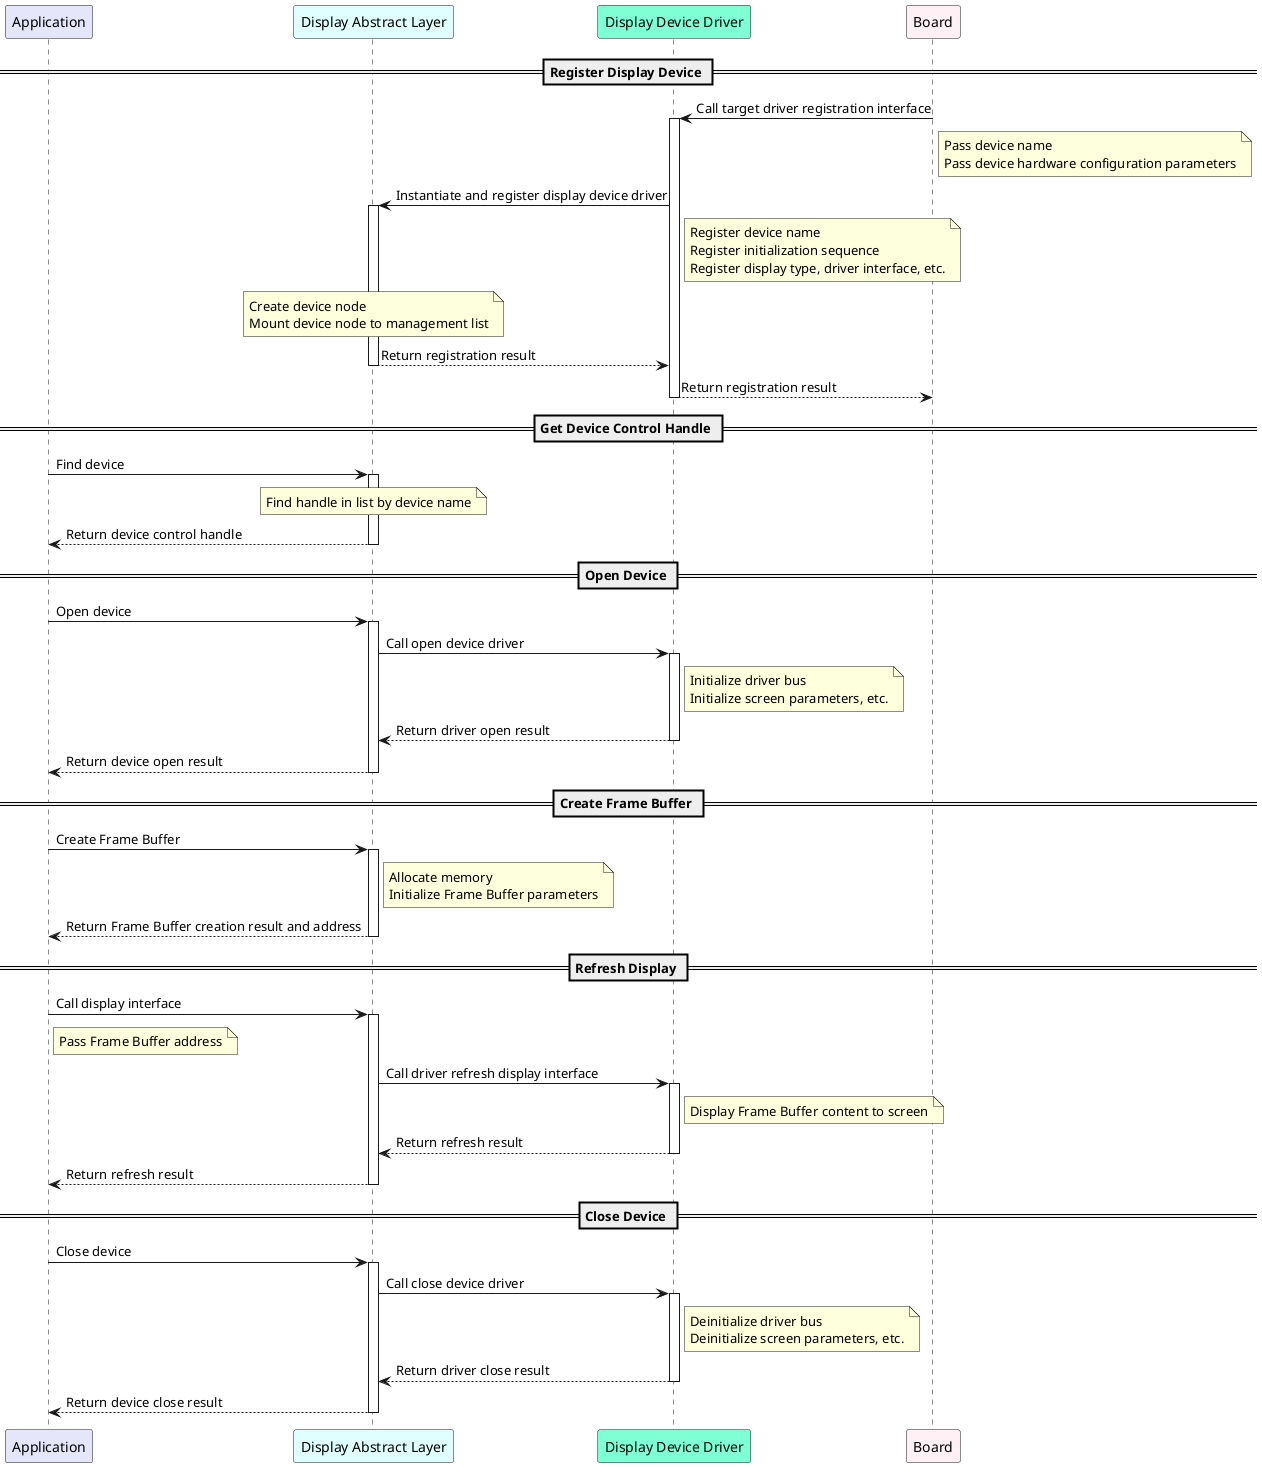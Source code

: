@startuml 

participant Application as App #Lavender
participant "Display Abstract Layer" as TAL #LightCyan
participant "Display Device Driver" as TDD #Aquamarine
participant "Board" as Bd #LavenderBlush

== Register Display Device ==
Bd -> TDD : Call target driver registration interface
activate TDD
note right Bd
    Pass device name
    Pass device hardware configuration parameters
end note
TDD -> TAL : Instantiate and register display device driver
activate TAL
note right TDD
    Register device name
    Register initialization sequence
    Register display type, driver interface, etc.
end note
note over TAL
    Create device node
    Mount device node to management list
end note
TAL --> TDD : Return registration result
deactivate TAL
TDD --> Bd : Return registration result
deactivate TDD
== Get Device Control Handle ==
App -> TAL : Find device
activate TAL
note over TAL
    Find handle in list by device name
end note
TAL --> App : Return device control handle
deactivate TAL
== Open Device ==
App -> TAL : Open device
activate TAL
TAL -> TDD : Call open device driver
activate TDD
note right TDD
    Initialize driver bus
    Initialize screen parameters, etc.
end note
TDD --> TAL : Return driver open result
deactivate TDD
TAL --> App : Return device open result
deactivate TAL
== Create Frame Buffer ==
App -> TAL : Create Frame Buffer
activate TAL
note right TAL
    Allocate memory
    Initialize Frame Buffer parameters
end note
TAL --> App : Return Frame Buffer creation result and address
deactivate TAL

== Refresh Display ==
App -> TAL: Call display interface
activate TAL
note right App
    Pass Frame Buffer address
end note
TAL -> TDD : Call driver refresh display interface
activate TDD
note right TDD
    Display Frame Buffer content to screen
end note
TDD --> TAL : Return refresh result
deactivate TDD
TAL --> App : Return refresh result
deactivate TAL

== Close Device ==
App -> TAL : Close device
activate TAL
TAL -> TDD : Call close device driver
activate TDD
note right TDD
    Deinitialize driver bus
    Deinitialize screen parameters, etc.
end note
TDD --> TAL : Return driver close result
deactivate TDD
TAL --> App : Return device close result
deactivate
@enduml